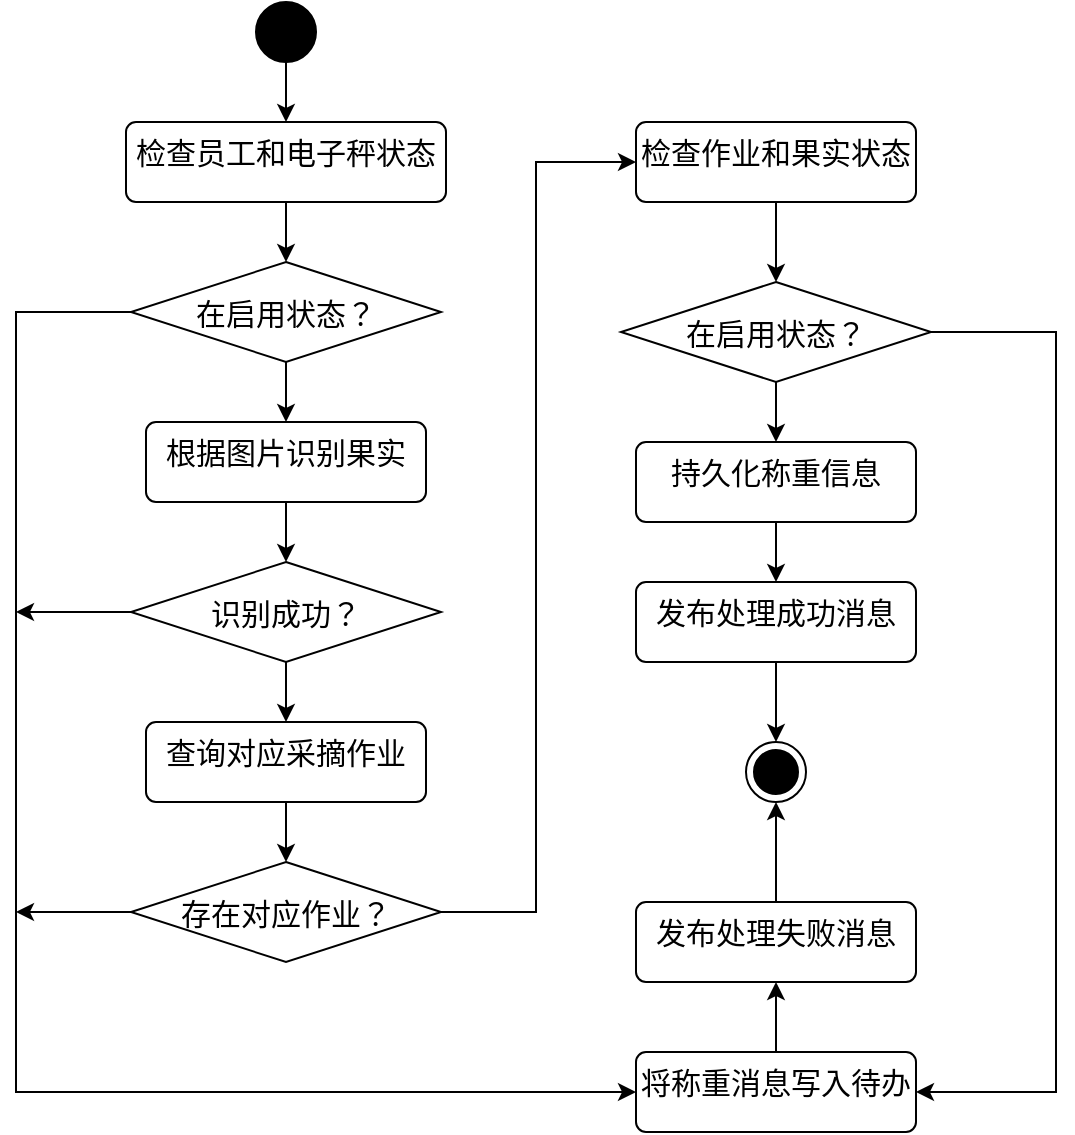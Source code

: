 <mxfile>
    <diagram id="HOvSqV5hfiL-M3HpTQ80" name="Page-1">
        <mxGraphModel dx="851" dy="411" grid="1" gridSize="10" guides="1" tooltips="1" connect="1" arrows="1" fold="1" page="1" pageScale="1" pageWidth="827" pageHeight="1169" math="0" shadow="0">
            <root>
                <mxCell id="0"/>
                <mxCell id="1" parent="0"/>
                <mxCell id="42" style="edgeStyle=none;html=1;entryX=0.5;entryY=0;entryDx=0;entryDy=0;fontSize=15;fontFamily=Songti SC;" parent="1" source="4" target="5" edge="1">
                    <mxGeometry relative="1" as="geometry"/>
                </mxCell>
                <mxCell id="4" value="" style="ellipse;fillColor=strokeColor;html=1;fontSize=15;fontFamily=Songti SC;" parent="1" vertex="1">
                    <mxGeometry x="200" y="60" width="30" height="30" as="geometry"/>
                </mxCell>
                <mxCell id="16" style="edgeStyle=none;html=1;entryX=0.5;entryY=0;entryDx=0;entryDy=0;fontSize=15;fontFamily=Songti SC;" parent="1" source="5" target="15" edge="1">
                    <mxGeometry relative="1" as="geometry"/>
                </mxCell>
                <mxCell id="5" value="检查员工和电子秤状态" style="html=1;align=center;verticalAlign=top;rounded=1;absoluteArcSize=1;arcSize=10;dashed=0;whiteSpace=wrap;fontSize=15;fontFamily=Songti SC;" parent="1" vertex="1">
                    <mxGeometry x="135" y="120" width="160" height="40" as="geometry"/>
                </mxCell>
                <mxCell id="18" style="edgeStyle=none;html=1;entryX=0.5;entryY=0;entryDx=0;entryDy=0;fontSize=15;fontFamily=Songti SC;" parent="1" source="6" target="7" edge="1">
                    <mxGeometry relative="1" as="geometry"/>
                </mxCell>
                <mxCell id="6" value="根据图片识别果实" style="html=1;align=center;verticalAlign=top;rounded=1;absoluteArcSize=1;arcSize=10;dashed=0;whiteSpace=wrap;fontSize=15;fontFamily=Songti SC;" parent="1" vertex="1">
                    <mxGeometry x="145" y="270" width="140" height="40" as="geometry"/>
                </mxCell>
                <mxCell id="32" style="edgeStyle=none;html=1;exitX=0;exitY=0.5;exitDx=0;exitDy=0;fontSize=15;fontFamily=Songti SC;" parent="1" source="7" edge="1">
                    <mxGeometry relative="1" as="geometry">
                        <mxPoint x="80" y="365" as="targetPoint"/>
                    </mxGeometry>
                </mxCell>
                <mxCell id="7" value="识别成功？" style="rhombus;fontSize=15;fontFamily=Songti SC;" parent="1" vertex="1">
                    <mxGeometry x="137.5" y="340" width="155" height="50" as="geometry"/>
                </mxCell>
                <mxCell id="20" style="edgeStyle=none;html=1;entryX=0.5;entryY=0;entryDx=0;entryDy=0;fontSize=15;fontFamily=Songti SC;" parent="1" source="8" target="9" edge="1">
                    <mxGeometry relative="1" as="geometry"/>
                </mxCell>
                <mxCell id="8" value="查询对应采摘作业" style="html=1;align=center;verticalAlign=top;rounded=1;absoluteArcSize=1;arcSize=10;dashed=0;whiteSpace=wrap;fontSize=15;fontFamily=Songti SC;" parent="1" vertex="1">
                    <mxGeometry x="145" y="420" width="140" height="40" as="geometry"/>
                </mxCell>
                <mxCell id="14" style="edgeStyle=none;html=1;entryX=0;entryY=0.5;entryDx=0;entryDy=0;rounded=0;curved=0;exitX=1;exitY=0.5;exitDx=0;exitDy=0;fontSize=15;fontFamily=Songti SC;" parent="1" source="9" target="10" edge="1">
                    <mxGeometry relative="1" as="geometry">
                        <Array as="points">
                            <mxPoint x="340" y="515"/>
                            <mxPoint x="340" y="140"/>
                        </Array>
                    </mxGeometry>
                </mxCell>
                <mxCell id="33" style="edgeStyle=none;html=1;exitX=0;exitY=0.5;exitDx=0;exitDy=0;fontSize=15;fontFamily=Songti SC;" parent="1" source="9" edge="1">
                    <mxGeometry relative="1" as="geometry">
                        <mxPoint x="80" y="515" as="targetPoint"/>
                    </mxGeometry>
                </mxCell>
                <mxCell id="9" value="存在对应作业？" style="rhombus;fontSize=15;fontFamily=Songti SC;" parent="1" vertex="1">
                    <mxGeometry x="137.5" y="490" width="155" height="50" as="geometry"/>
                </mxCell>
                <mxCell id="21" style="edgeStyle=none;html=1;entryX=0.5;entryY=0;entryDx=0;entryDy=0;fontSize=15;fontFamily=Songti SC;" parent="1" source="10" target="11" edge="1">
                    <mxGeometry relative="1" as="geometry"/>
                </mxCell>
                <mxCell id="10" value="检查作业和果实状态" style="html=1;align=center;verticalAlign=top;rounded=1;absoluteArcSize=1;arcSize=10;dashed=0;whiteSpace=wrap;fontSize=15;fontFamily=Songti SC;" parent="1" vertex="1">
                    <mxGeometry x="390" y="120" width="140" height="40" as="geometry"/>
                </mxCell>
                <mxCell id="46" style="edgeStyle=none;html=1;entryX=1;entryY=0.5;entryDx=0;entryDy=0;exitX=1;exitY=0.5;exitDx=0;exitDy=0;rounded=0;curved=0;" edge="1" parent="1" source="11" target="28">
                    <mxGeometry relative="1" as="geometry">
                        <Array as="points">
                            <mxPoint x="600" y="225"/>
                            <mxPoint x="600" y="605"/>
                        </Array>
                    </mxGeometry>
                </mxCell>
                <mxCell id="11" value="在启用状态？" style="rhombus;fontSize=15;fontFamily=Songti SC;" parent="1" vertex="1">
                    <mxGeometry x="382.5" y="200" width="155" height="50" as="geometry"/>
                </mxCell>
                <mxCell id="29" style="edgeStyle=none;html=1;entryX=0.5;entryY=0;entryDx=0;entryDy=0;fontSize=15;fontFamily=Songti SC;exitX=0.5;exitY=1;exitDx=0;exitDy=0;" parent="1" source="12" target="23" edge="1">
                    <mxGeometry relative="1" as="geometry">
                        <mxPoint x="463" y="330" as="sourcePoint"/>
                    </mxGeometry>
                </mxCell>
                <mxCell id="12" value="持久化称重信息" style="html=1;align=center;verticalAlign=top;rounded=1;absoluteArcSize=1;arcSize=10;dashed=0;whiteSpace=wrap;fontSize=15;fontFamily=Songti SC;" parent="1" vertex="1">
                    <mxGeometry x="390" y="280" width="140" height="40" as="geometry"/>
                </mxCell>
                <mxCell id="17" style="edgeStyle=none;html=1;fontSize=15;fontFamily=Songti SC;" parent="1" source="15" target="6" edge="1">
                    <mxGeometry relative="1" as="geometry"/>
                </mxCell>
                <mxCell id="31" style="edgeStyle=none;html=1;entryX=0;entryY=0.5;entryDx=0;entryDy=0;exitX=0;exitY=0.5;exitDx=0;exitDy=0;rounded=0;curved=0;fontSize=15;fontFamily=Songti SC;" parent="1" source="15" target="28" edge="1">
                    <mxGeometry relative="1" as="geometry">
                        <Array as="points">
                            <mxPoint x="80" y="215"/>
                            <mxPoint x="80" y="605"/>
                        </Array>
                    </mxGeometry>
                </mxCell>
                <mxCell id="15" value="在启用状态？" style="rhombus;fontSize=15;fontFamily=Songti SC;" parent="1" vertex="1">
                    <mxGeometry x="137.5" y="190" width="155" height="50" as="geometry"/>
                </mxCell>
                <mxCell id="19" style="edgeStyle=none;html=1;entryX=0.5;entryY=0;entryDx=0;entryDy=0;exitX=0.5;exitY=1;exitDx=0;exitDy=0;fontSize=15;fontFamily=Songti SC;" parent="1" source="7" target="8" edge="1">
                    <mxGeometry relative="1" as="geometry"/>
                </mxCell>
                <mxCell id="22" style="edgeStyle=none;html=1;entryX=0.5;entryY=0;entryDx=0;entryDy=0;fontSize=15;fontFamily=Songti SC;exitX=0.5;exitY=1;exitDx=0;exitDy=0;" parent="1" source="11" target="12" edge="1">
                    <mxGeometry relative="1" as="geometry"/>
                </mxCell>
                <mxCell id="44" style="edgeStyle=none;html=1;entryX=0.5;entryY=0;entryDx=0;entryDy=0;" parent="1" source="23" target="37" edge="1">
                    <mxGeometry relative="1" as="geometry"/>
                </mxCell>
                <mxCell id="23" value="发布处理成功消息" style="html=1;align=center;verticalAlign=top;rounded=1;absoluteArcSize=1;arcSize=10;dashed=0;whiteSpace=wrap;fontSize=15;fontFamily=Songti SC;" parent="1" vertex="1">
                    <mxGeometry x="390" y="350" width="140" height="40" as="geometry"/>
                </mxCell>
                <mxCell id="45" style="edgeStyle=none;html=1;entryX=0.5;entryY=1;entryDx=0;entryDy=0;" parent="1" source="27" target="37" edge="1">
                    <mxGeometry relative="1" as="geometry"/>
                </mxCell>
                <mxCell id="27" value="发布处理失败消息" style="html=1;align=center;verticalAlign=top;rounded=1;absoluteArcSize=1;arcSize=10;dashed=0;whiteSpace=wrap;fontSize=15;fontFamily=Songti SC;" parent="1" vertex="1">
                    <mxGeometry x="390" y="510" width="140" height="40" as="geometry"/>
                </mxCell>
                <mxCell id="43" style="edgeStyle=none;html=1;entryX=0.5;entryY=1;entryDx=0;entryDy=0;" parent="1" source="28" target="27" edge="1">
                    <mxGeometry relative="1" as="geometry"/>
                </mxCell>
                <mxCell id="28" value="将称重消息写入待办" style="html=1;align=center;verticalAlign=top;rounded=1;absoluteArcSize=1;arcSize=10;dashed=0;whiteSpace=wrap;fontSize=15;fontFamily=Songti SC;" parent="1" vertex="1">
                    <mxGeometry x="390" y="585" width="140" height="40" as="geometry"/>
                </mxCell>
                <mxCell id="37" value="" style="ellipse;html=1;shape=endState;fillColor=strokeColor;fontSize=15;fontFamily=Songti SC;" parent="1" vertex="1">
                    <mxGeometry x="445" y="430" width="30" height="30" as="geometry"/>
                </mxCell>
            </root>
        </mxGraphModel>
    </diagram>
</mxfile>
